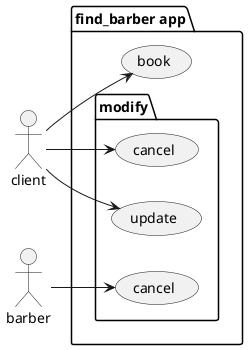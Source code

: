@startuml

left to right direction 
actor "client" as client
actor "barber" as barber

package "find_barber app" {
    usecase "book" as uc1


package "modify"{  
    usecase "cancel" as uc2 
    usecase "update" as uc3
    usecase "cancel" as uc4
}
}

client --> uc1
client --> uc2
client --> uc3
barber --> uc4
@enduml
